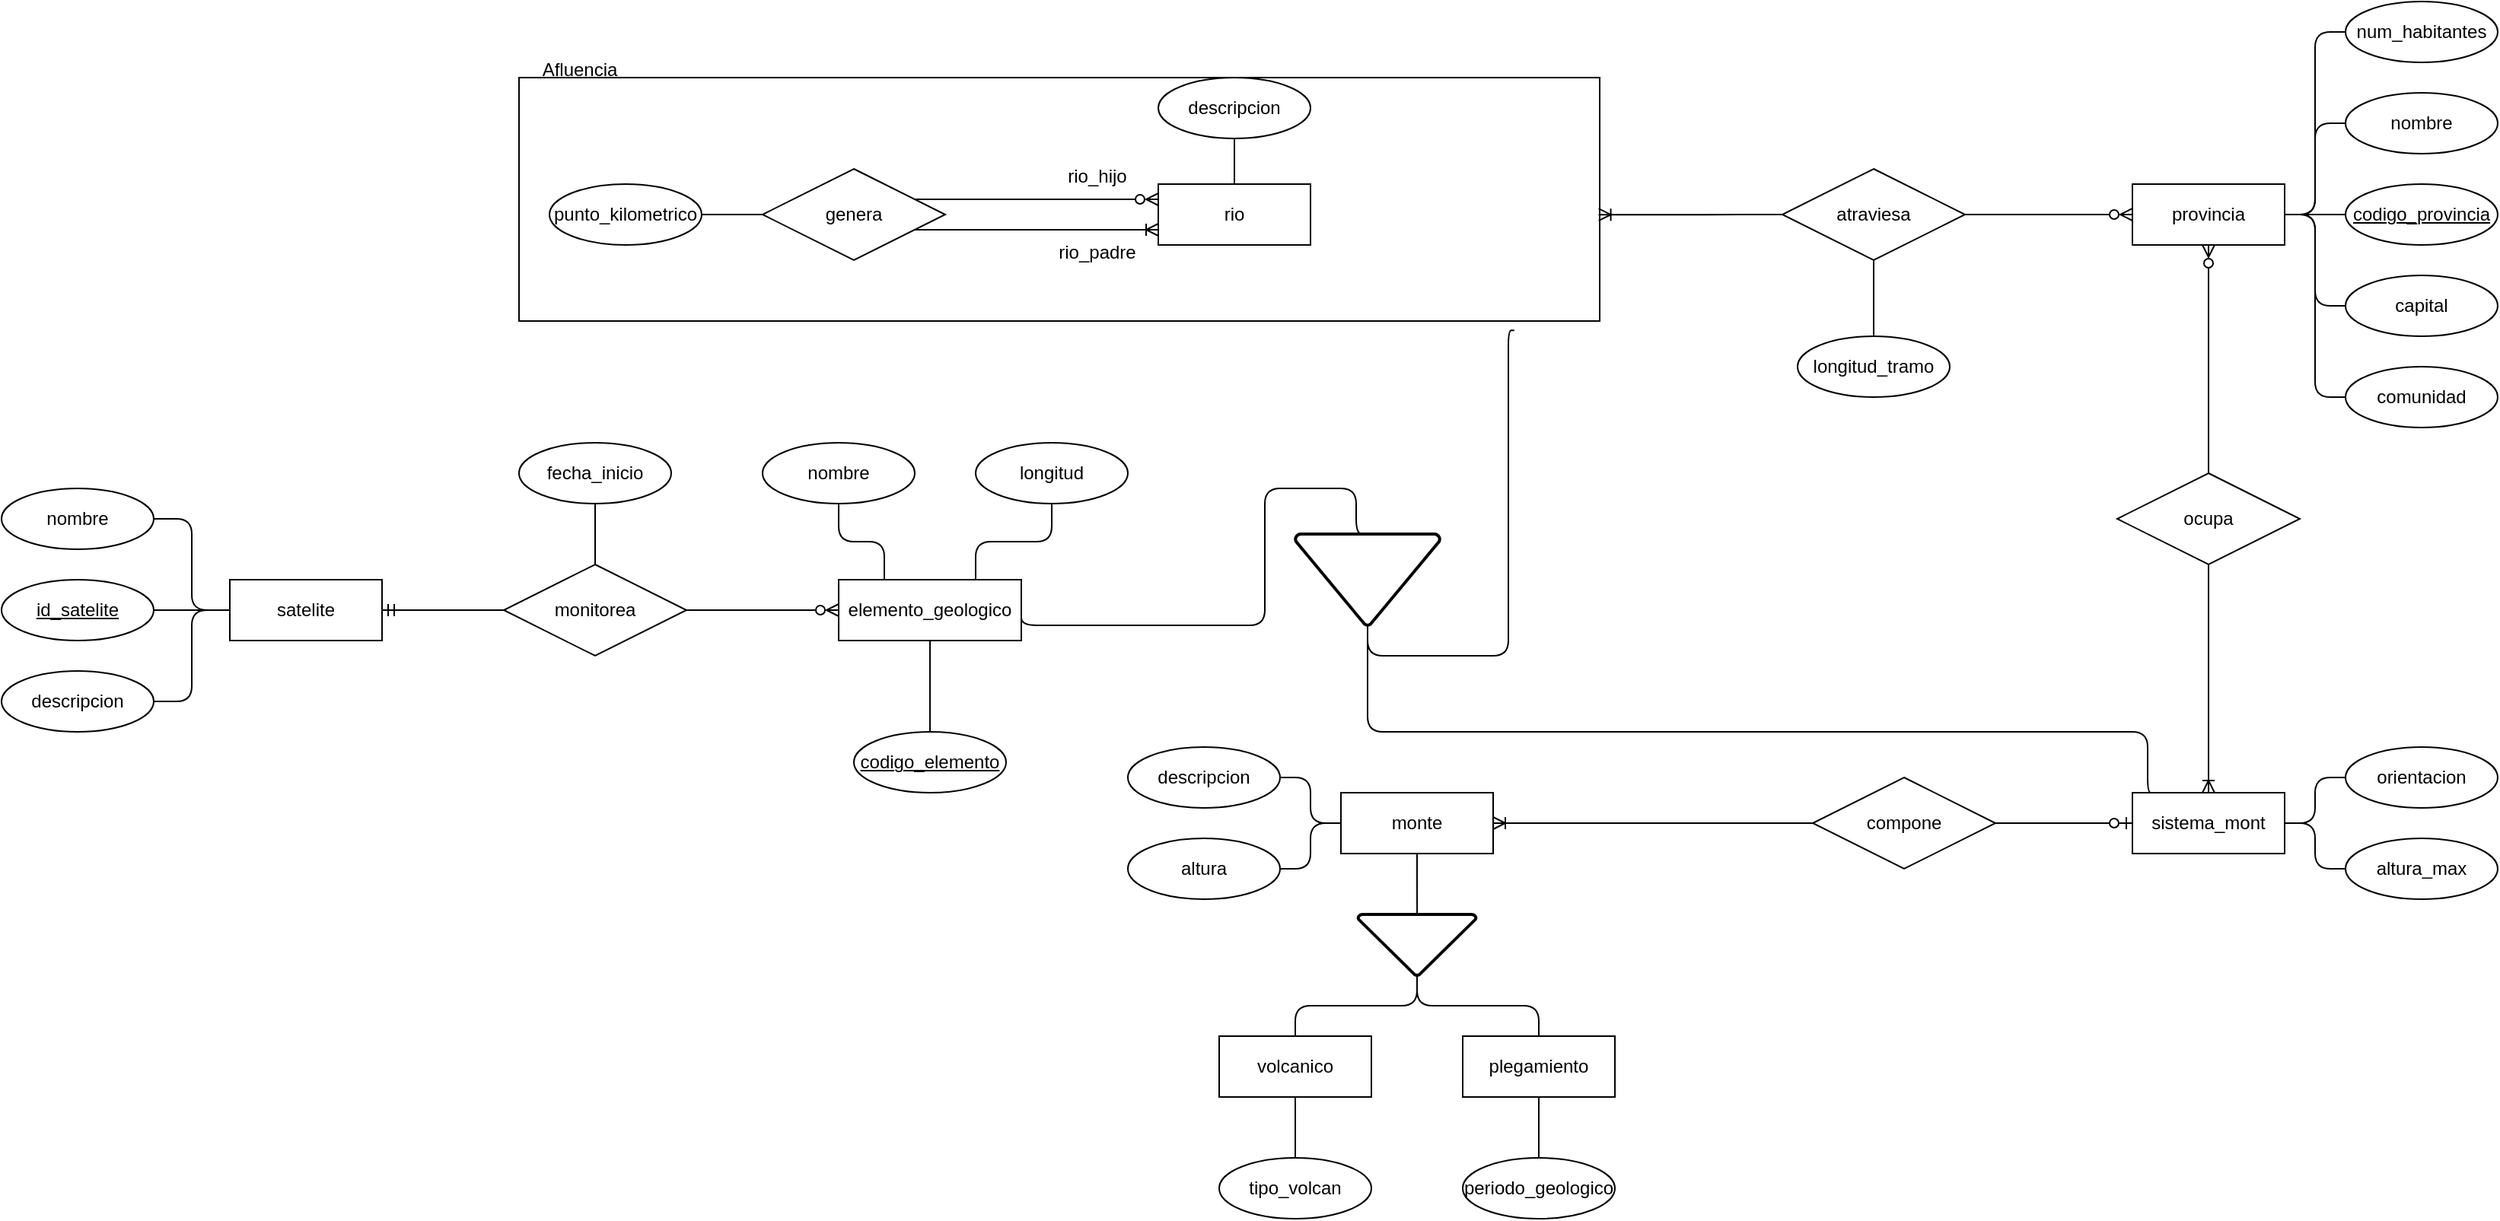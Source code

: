 <mxfile version="24.6.3" type="github">
  <diagram name="Page-1" id="XbU9uv-gT49JRMq13AD1">
    <mxGraphModel dx="2284" dy="789" grid="1" gridSize="10" guides="1" tooltips="1" connect="1" arrows="1" fold="1" page="1" pageScale="1" pageWidth="850" pageHeight="1100" math="0" shadow="0">
      <root>
        <mxCell id="0" />
        <mxCell id="1" parent="0" />
        <mxCell id="QcqR4PCK8s3Ke5xRTZmC-44" style="edgeStyle=orthogonalEdgeStyle;rounded=1;orthogonalLoop=1;jettySize=auto;html=1;exitX=1;exitY=0.5;exitDx=0;exitDy=0;entryX=0;entryY=0.5;entryDx=0;entryDy=0;curved=0;endArrow=none;endFill=0;" parent="1" source="QcqR4PCK8s3Ke5xRTZmC-2" target="QcqR4PCK8s3Ke5xRTZmC-37" edge="1">
          <mxGeometry relative="1" as="geometry" />
        </mxCell>
        <mxCell id="QcqR4PCK8s3Ke5xRTZmC-45" style="edgeStyle=orthogonalEdgeStyle;rounded=1;orthogonalLoop=1;jettySize=auto;html=1;exitX=1;exitY=0.5;exitDx=0;exitDy=0;entryX=0;entryY=0.5;entryDx=0;entryDy=0;curved=0;endArrow=none;endFill=0;" parent="1" source="QcqR4PCK8s3Ke5xRTZmC-2" target="QcqR4PCK8s3Ke5xRTZmC-39" edge="1">
          <mxGeometry relative="1" as="geometry" />
        </mxCell>
        <mxCell id="QcqR4PCK8s3Ke5xRTZmC-2" value="sistema_mont" style="whiteSpace=wrap;html=1;align=center;" parent="1" vertex="1">
          <mxGeometry x="860" y="560" width="100" height="40" as="geometry" />
        </mxCell>
        <mxCell id="QcqR4PCK8s3Ke5xRTZmC-34" style="edgeStyle=orthogonalEdgeStyle;rounded=1;orthogonalLoop=1;jettySize=auto;html=1;exitX=1;exitY=0.5;exitDx=0;exitDy=0;entryX=0;entryY=0.5;entryDx=0;entryDy=0;curved=0;endArrow=none;endFill=0;startArrow=ERoneToMany;startFill=0;" parent="1" source="QcqR4PCK8s3Ke5xRTZmC-3" target="QcqR4PCK8s3Ke5xRTZmC-33" edge="1">
          <mxGeometry relative="1" as="geometry" />
        </mxCell>
        <mxCell id="QcqR4PCK8s3Ke5xRTZmC-54" style="edgeStyle=orthogonalEdgeStyle;rounded=1;orthogonalLoop=1;jettySize=auto;html=1;exitX=0.5;exitY=1;exitDx=0;exitDy=0;curved=0;endArrow=none;endFill=0;" parent="1" source="QcqR4PCK8s3Ke5xRTZmC-3" target="QcqR4PCK8s3Ke5xRTZmC-51" edge="1">
          <mxGeometry relative="1" as="geometry" />
        </mxCell>
        <mxCell id="QcqR4PCK8s3Ke5xRTZmC-3" value="monte" style="whiteSpace=wrap;html=1;align=center;" parent="1" vertex="1">
          <mxGeometry x="340" y="560" width="100" height="40" as="geometry" />
        </mxCell>
        <mxCell id="QcqR4PCK8s3Ke5xRTZmC-22" style="edgeStyle=orthogonalEdgeStyle;rounded=1;orthogonalLoop=1;jettySize=auto;html=1;exitX=1;exitY=0.5;exitDx=0;exitDy=0;entryX=0;entryY=0.5;entryDx=0;entryDy=0;curved=0;endArrow=none;endFill=0;" parent="1" source="QcqR4PCK8s3Ke5xRTZmC-4" target="QcqR4PCK8s3Ke5xRTZmC-19" edge="1">
          <mxGeometry relative="1" as="geometry" />
        </mxCell>
        <mxCell id="QcqR4PCK8s3Ke5xRTZmC-27" style="edgeStyle=orthogonalEdgeStyle;rounded=1;orthogonalLoop=1;jettySize=auto;html=1;exitX=1;exitY=0.5;exitDx=0;exitDy=0;entryX=0;entryY=0.5;entryDx=0;entryDy=0;curved=0;endArrow=none;endFill=0;" parent="1" source="QcqR4PCK8s3Ke5xRTZmC-4" target="QcqR4PCK8s3Ke5xRTZmC-25" edge="1">
          <mxGeometry relative="1" as="geometry" />
        </mxCell>
        <mxCell id="QcqR4PCK8s3Ke5xRTZmC-29" style="edgeStyle=orthogonalEdgeStyle;rounded=1;orthogonalLoop=1;jettySize=auto;html=1;exitX=1;exitY=0.5;exitDx=0;exitDy=0;entryX=0;entryY=0.5;entryDx=0;entryDy=0;curved=0;endArrow=none;endFill=0;" parent="1" source="QcqR4PCK8s3Ke5xRTZmC-4" target="QcqR4PCK8s3Ke5xRTZmC-23" edge="1">
          <mxGeometry relative="1" as="geometry" />
        </mxCell>
        <mxCell id="QcqR4PCK8s3Ke5xRTZmC-30" style="edgeStyle=orthogonalEdgeStyle;rounded=1;orthogonalLoop=1;jettySize=auto;html=1;exitX=1;exitY=0.5;exitDx=0;exitDy=0;entryX=0;entryY=0.5;entryDx=0;entryDy=0;curved=0;endArrow=none;endFill=0;" parent="1" source="QcqR4PCK8s3Ke5xRTZmC-4" target="QcqR4PCK8s3Ke5xRTZmC-26" edge="1">
          <mxGeometry relative="1" as="geometry" />
        </mxCell>
        <mxCell id="QcqR4PCK8s3Ke5xRTZmC-32" style="edgeStyle=orthogonalEdgeStyle;rounded=1;orthogonalLoop=1;jettySize=auto;html=1;exitX=1;exitY=0.5;exitDx=0;exitDy=0;entryX=0;entryY=0.5;entryDx=0;entryDy=0;curved=0;endArrow=none;endFill=0;" parent="1" source="QcqR4PCK8s3Ke5xRTZmC-4" target="QcqR4PCK8s3Ke5xRTZmC-24" edge="1">
          <mxGeometry relative="1" as="geometry" />
        </mxCell>
        <mxCell id="QcqR4PCK8s3Ke5xRTZmC-4" value="provincia" style="whiteSpace=wrap;html=1;align=center;" parent="1" vertex="1">
          <mxGeometry x="860" y="160" width="100" height="40" as="geometry" />
        </mxCell>
        <mxCell id="QcqR4PCK8s3Ke5xRTZmC-14" style="edgeStyle=orthogonalEdgeStyle;rounded=1;orthogonalLoop=1;jettySize=auto;html=1;exitX=0.5;exitY=0;exitDx=0;exitDy=0;entryX=0.5;entryY=1;entryDx=0;entryDy=0;curved=0;endArrow=none;endFill=0;" parent="1" source="QcqR4PCK8s3Ke5xRTZmC-5" target="QcqR4PCK8s3Ke5xRTZmC-10" edge="1">
          <mxGeometry relative="1" as="geometry" />
        </mxCell>
        <mxCell id="QcqR4PCK8s3Ke5xRTZmC-17" style="edgeStyle=orthogonalEdgeStyle;rounded=1;orthogonalLoop=1;jettySize=auto;html=1;exitX=0.999;exitY=0.563;exitDx=0;exitDy=0;entryX=0;entryY=0.5;entryDx=0;entryDy=0;curved=0;endArrow=none;endFill=0;startArrow=ERoneToMany;startFill=0;exitPerimeter=0;" parent="1" source="QcqR4PCK8s3Ke5xRTZmC-92" target="QcqR4PCK8s3Ke5xRTZmC-16" edge="1">
          <mxGeometry relative="1" as="geometry" />
        </mxCell>
        <mxCell id="QcqR4PCK8s3Ke5xRTZmC-5" value="rio" style="whiteSpace=wrap;html=1;align=center;" parent="1" vertex="1">
          <mxGeometry x="220" y="160" width="100" height="40" as="geometry" />
        </mxCell>
        <mxCell id="QcqR4PCK8s3Ke5xRTZmC-9" value="nombre" style="ellipse;whiteSpace=wrap;html=1;align=center;" parent="1" vertex="1">
          <mxGeometry x="-40" y="330" width="100" height="40" as="geometry" />
        </mxCell>
        <mxCell id="QcqR4PCK8s3Ke5xRTZmC-10" value="descripcion" style="ellipse;whiteSpace=wrap;html=1;align=center;" parent="1" vertex="1">
          <mxGeometry x="220" y="90" width="100" height="40" as="geometry" />
        </mxCell>
        <mxCell id="QcqR4PCK8s3Ke5xRTZmC-11" value="longitud" style="ellipse;whiteSpace=wrap;html=1;align=center;" parent="1" vertex="1">
          <mxGeometry x="100" y="330" width="100" height="40" as="geometry" />
        </mxCell>
        <mxCell id="QcqR4PCK8s3Ke5xRTZmC-18" style="edgeStyle=orthogonalEdgeStyle;rounded=1;orthogonalLoop=1;jettySize=auto;html=1;exitX=1;exitY=0.5;exitDx=0;exitDy=0;entryX=0;entryY=0.5;entryDx=0;entryDy=0;curved=0;endArrow=ERzeroToMany;endFill=0;" parent="1" source="QcqR4PCK8s3Ke5xRTZmC-16" target="QcqR4PCK8s3Ke5xRTZmC-4" edge="1">
          <mxGeometry relative="1" as="geometry">
            <Array as="points">
              <mxPoint x="760" y="180" />
              <mxPoint x="760" y="180" />
            </Array>
          </mxGeometry>
        </mxCell>
        <mxCell id="QcqR4PCK8s3Ke5xRTZmC-21" style="edgeStyle=orthogonalEdgeStyle;rounded=1;orthogonalLoop=1;jettySize=auto;html=1;exitX=0.5;exitY=1;exitDx=0;exitDy=0;entryX=0.5;entryY=0;entryDx=0;entryDy=0;curved=0;endArrow=none;endFill=0;" parent="1" source="QcqR4PCK8s3Ke5xRTZmC-16" target="QcqR4PCK8s3Ke5xRTZmC-20" edge="1">
          <mxGeometry relative="1" as="geometry" />
        </mxCell>
        <mxCell id="QcqR4PCK8s3Ke5xRTZmC-16" value="atraviesa" style="shape=rhombus;perimeter=rhombusPerimeter;whiteSpace=wrap;html=1;align=center;" parent="1" vertex="1">
          <mxGeometry x="630" y="150" width="120" height="60" as="geometry" />
        </mxCell>
        <mxCell id="QcqR4PCK8s3Ke5xRTZmC-19" value="codigo_provincia" style="ellipse;whiteSpace=wrap;html=1;align=center;fontStyle=4;" parent="1" vertex="1">
          <mxGeometry x="1000" y="160" width="100" height="40" as="geometry" />
        </mxCell>
        <mxCell id="QcqR4PCK8s3Ke5xRTZmC-20" value="longitud_tramo" style="ellipse;whiteSpace=wrap;html=1;align=center;" parent="1" vertex="1">
          <mxGeometry x="640" y="260" width="100" height="40" as="geometry" />
        </mxCell>
        <mxCell id="QcqR4PCK8s3Ke5xRTZmC-23" value="num_habitantes" style="ellipse;whiteSpace=wrap;html=1;align=center;" parent="1" vertex="1">
          <mxGeometry x="1000" y="40" width="100" height="40" as="geometry" />
        </mxCell>
        <mxCell id="QcqR4PCK8s3Ke5xRTZmC-24" value="comunidad" style="ellipse;whiteSpace=wrap;html=1;align=center;" parent="1" vertex="1">
          <mxGeometry x="1000" y="280" width="100" height="40" as="geometry" />
        </mxCell>
        <mxCell id="QcqR4PCK8s3Ke5xRTZmC-25" value="nombre" style="ellipse;whiteSpace=wrap;html=1;align=center;" parent="1" vertex="1">
          <mxGeometry x="1000" y="100" width="100" height="40" as="geometry" />
        </mxCell>
        <mxCell id="QcqR4PCK8s3Ke5xRTZmC-26" value="capital" style="ellipse;whiteSpace=wrap;html=1;align=center;" parent="1" vertex="1">
          <mxGeometry x="1000" y="220" width="100" height="40" as="geometry" />
        </mxCell>
        <mxCell id="QcqR4PCK8s3Ke5xRTZmC-35" style="edgeStyle=orthogonalEdgeStyle;rounded=1;orthogonalLoop=1;jettySize=auto;html=1;exitX=1;exitY=0.5;exitDx=0;exitDy=0;entryX=0;entryY=0.5;entryDx=0;entryDy=0;curved=0;endArrow=ERzeroToOne;endFill=0;" parent="1" source="QcqR4PCK8s3Ke5xRTZmC-33" target="QcqR4PCK8s3Ke5xRTZmC-2" edge="1">
          <mxGeometry relative="1" as="geometry" />
        </mxCell>
        <mxCell id="QcqR4PCK8s3Ke5xRTZmC-33" value="compone" style="shape=rhombus;perimeter=rhombusPerimeter;whiteSpace=wrap;html=1;align=center;" parent="1" vertex="1">
          <mxGeometry x="650" y="550" width="120" height="60" as="geometry" />
        </mxCell>
        <mxCell id="QcqR4PCK8s3Ke5xRTZmC-37" value="orientacion" style="ellipse;whiteSpace=wrap;html=1;align=center;" parent="1" vertex="1">
          <mxGeometry x="1000" y="530" width="100" height="40" as="geometry" />
        </mxCell>
        <mxCell id="QcqR4PCK8s3Ke5xRTZmC-39" value="altura_max" style="ellipse;whiteSpace=wrap;html=1;align=center;" parent="1" vertex="1">
          <mxGeometry x="1000" y="590" width="100" height="40" as="geometry" />
        </mxCell>
        <mxCell id="QcqR4PCK8s3Ke5xRTZmC-48" style="edgeStyle=orthogonalEdgeStyle;rounded=1;orthogonalLoop=1;jettySize=auto;html=1;exitX=1;exitY=0.5;exitDx=0;exitDy=0;entryX=0;entryY=0.5;entryDx=0;entryDy=0;curved=0;endArrow=none;endFill=0;startArrow=ERmandOne;startFill=0;" parent="1" source="QcqR4PCK8s3Ke5xRTZmC-46" target="QcqR4PCK8s3Ke5xRTZmC-47" edge="1">
          <mxGeometry relative="1" as="geometry" />
        </mxCell>
        <mxCell id="QcqR4PCK8s3Ke5xRTZmC-46" value="satelite" style="whiteSpace=wrap;html=1;align=center;" parent="1" vertex="1">
          <mxGeometry x="-390" y="420" width="100" height="40" as="geometry" />
        </mxCell>
        <mxCell id="Z4iRlWHj9iyx15JNKOcE-2" style="edgeStyle=orthogonalEdgeStyle;rounded=0;orthogonalLoop=1;jettySize=auto;html=1;exitX=1;exitY=0.5;exitDx=0;exitDy=0;entryX=0;entryY=0.5;entryDx=0;entryDy=0;endArrow=ERzeroToMany;endFill=0;" edge="1" parent="1" source="QcqR4PCK8s3Ke5xRTZmC-47" target="Z4iRlWHj9iyx15JNKOcE-1">
          <mxGeometry relative="1" as="geometry" />
        </mxCell>
        <mxCell id="QcqR4PCK8s3Ke5xRTZmC-47" value="monitorea" style="shape=rhombus;perimeter=rhombusPerimeter;whiteSpace=wrap;html=1;align=center;" parent="1" vertex="1">
          <mxGeometry x="-210" y="410" width="120" height="60" as="geometry" />
        </mxCell>
        <mxCell id="QcqR4PCK8s3Ke5xRTZmC-55" style="edgeStyle=orthogonalEdgeStyle;rounded=1;orthogonalLoop=1;jettySize=auto;html=1;exitX=0.5;exitY=1;exitDx=0;exitDy=0;exitPerimeter=0;entryX=0.5;entryY=0;entryDx=0;entryDy=0;endArrow=none;endFill=0;curved=0;" parent="1" source="QcqR4PCK8s3Ke5xRTZmC-51" target="QcqR4PCK8s3Ke5xRTZmC-53" edge="1">
          <mxGeometry relative="1" as="geometry" />
        </mxCell>
        <mxCell id="QcqR4PCK8s3Ke5xRTZmC-56" style="edgeStyle=orthogonalEdgeStyle;rounded=1;orthogonalLoop=1;jettySize=auto;html=1;exitX=0.5;exitY=1;exitDx=0;exitDy=0;exitPerimeter=0;entryX=0.5;entryY=0;entryDx=0;entryDy=0;curved=0;endArrow=none;endFill=0;" parent="1" source="QcqR4PCK8s3Ke5xRTZmC-51" target="QcqR4PCK8s3Ke5xRTZmC-52" edge="1">
          <mxGeometry relative="1" as="geometry" />
        </mxCell>
        <mxCell id="QcqR4PCK8s3Ke5xRTZmC-51" value="" style="strokeWidth=2;html=1;shape=mxgraph.flowchart.merge_or_storage;whiteSpace=wrap;" parent="1" vertex="1">
          <mxGeometry x="351.25" y="640" width="77.5" height="40" as="geometry" />
        </mxCell>
        <mxCell id="QcqR4PCK8s3Ke5xRTZmC-52" value="plegamiento" style="whiteSpace=wrap;html=1;align=center;" parent="1" vertex="1">
          <mxGeometry x="420" y="720" width="100" height="40" as="geometry" />
        </mxCell>
        <mxCell id="QcqR4PCK8s3Ke5xRTZmC-53" value="volcanico" style="whiteSpace=wrap;html=1;align=center;" parent="1" vertex="1">
          <mxGeometry x="260" y="720" width="100" height="40" as="geometry" />
        </mxCell>
        <mxCell id="QcqR4PCK8s3Ke5xRTZmC-58" style="edgeStyle=orthogonalEdgeStyle;rounded=0;orthogonalLoop=1;jettySize=auto;html=1;exitX=0.5;exitY=0;exitDx=0;exitDy=0;entryX=0.5;entryY=1;entryDx=0;entryDy=0;endArrow=ERzeroToMany;endFill=0;" parent="1" source="QcqR4PCK8s3Ke5xRTZmC-57" target="QcqR4PCK8s3Ke5xRTZmC-4" edge="1">
          <mxGeometry relative="1" as="geometry" />
        </mxCell>
        <mxCell id="QcqR4PCK8s3Ke5xRTZmC-59" style="edgeStyle=orthogonalEdgeStyle;rounded=0;orthogonalLoop=1;jettySize=auto;html=1;exitX=0.5;exitY=1;exitDx=0;exitDy=0;entryX=0.5;entryY=0;entryDx=0;entryDy=0;endArrow=ERoneToMany;endFill=0;" parent="1" source="QcqR4PCK8s3Ke5xRTZmC-57" target="QcqR4PCK8s3Ke5xRTZmC-2" edge="1">
          <mxGeometry relative="1" as="geometry" />
        </mxCell>
        <mxCell id="QcqR4PCK8s3Ke5xRTZmC-57" value="ocupa" style="shape=rhombus;perimeter=rhombusPerimeter;whiteSpace=wrap;html=1;align=center;" parent="1" vertex="1">
          <mxGeometry x="850" y="350" width="120" height="60" as="geometry" />
        </mxCell>
        <mxCell id="QcqR4PCK8s3Ke5xRTZmC-68" style="edgeStyle=orthogonalEdgeStyle;rounded=1;orthogonalLoop=1;jettySize=auto;html=1;exitX=1;exitY=0.5;exitDx=0;exitDy=0;entryX=0;entryY=0.5;entryDx=0;entryDy=0;curved=0;endArrow=none;endFill=0;" parent="1" source="QcqR4PCK8s3Ke5xRTZmC-63" target="QcqR4PCK8s3Ke5xRTZmC-3" edge="1">
          <mxGeometry relative="1" as="geometry" />
        </mxCell>
        <mxCell id="QcqR4PCK8s3Ke5xRTZmC-63" value="descripcion" style="ellipse;whiteSpace=wrap;html=1;align=center;" parent="1" vertex="1">
          <mxGeometry x="200" y="530" width="100" height="40" as="geometry" />
        </mxCell>
        <mxCell id="QcqR4PCK8s3Ke5xRTZmC-71" style="edgeStyle=orthogonalEdgeStyle;rounded=1;orthogonalLoop=1;jettySize=auto;html=1;exitX=1;exitY=0.5;exitDx=0;exitDy=0;entryX=0;entryY=0.5;entryDx=0;entryDy=0;curved=0;endArrow=none;endFill=0;" parent="1" source="QcqR4PCK8s3Ke5xRTZmC-65" target="QcqR4PCK8s3Ke5xRTZmC-3" edge="1">
          <mxGeometry relative="1" as="geometry" />
        </mxCell>
        <mxCell id="QcqR4PCK8s3Ke5xRTZmC-65" value="altura" style="ellipse;whiteSpace=wrap;html=1;align=center;" parent="1" vertex="1">
          <mxGeometry x="200" y="590" width="100" height="40" as="geometry" />
        </mxCell>
        <mxCell id="QcqR4PCK8s3Ke5xRTZmC-73" style="edgeStyle=orthogonalEdgeStyle;rounded=1;orthogonalLoop=1;jettySize=auto;html=1;exitX=0.5;exitY=0;exitDx=0;exitDy=0;entryX=0.5;entryY=1;entryDx=0;entryDy=0;curved=0;endArrow=none;endFill=0;" parent="1" source="QcqR4PCK8s3Ke5xRTZmC-66" target="QcqR4PCK8s3Ke5xRTZmC-52" edge="1">
          <mxGeometry relative="1" as="geometry" />
        </mxCell>
        <mxCell id="QcqR4PCK8s3Ke5xRTZmC-66" value="periodo_geologico" style="ellipse;whiteSpace=wrap;html=1;align=center;" parent="1" vertex="1">
          <mxGeometry x="420" y="800" width="100" height="40" as="geometry" />
        </mxCell>
        <mxCell id="QcqR4PCK8s3Ke5xRTZmC-72" style="edgeStyle=orthogonalEdgeStyle;rounded=1;orthogonalLoop=1;jettySize=auto;html=1;exitX=0.5;exitY=0;exitDx=0;exitDy=0;entryX=0.5;entryY=1;entryDx=0;entryDy=0;curved=0;endArrow=none;endFill=0;" parent="1" source="QcqR4PCK8s3Ke5xRTZmC-67" target="QcqR4PCK8s3Ke5xRTZmC-53" edge="1">
          <mxGeometry relative="1" as="geometry" />
        </mxCell>
        <mxCell id="QcqR4PCK8s3Ke5xRTZmC-67" value="tipo_volcan" style="ellipse;whiteSpace=wrap;html=1;align=center;" parent="1" vertex="1">
          <mxGeometry x="260" y="800" width="100" height="40" as="geometry" />
        </mxCell>
        <mxCell id="QcqR4PCK8s3Ke5xRTZmC-78" style="edgeStyle=orthogonalEdgeStyle;rounded=1;orthogonalLoop=1;jettySize=auto;html=1;exitX=1;exitY=0.5;exitDx=0;exitDy=0;entryX=0;entryY=0.5;entryDx=0;entryDy=0;curved=0;endArrow=none;endFill=0;" parent="1" source="QcqR4PCK8s3Ke5xRTZmC-74" target="QcqR4PCK8s3Ke5xRTZmC-46" edge="1">
          <mxGeometry relative="1" as="geometry" />
        </mxCell>
        <mxCell id="QcqR4PCK8s3Ke5xRTZmC-74" value="id_satelite" style="ellipse;whiteSpace=wrap;html=1;align=center;fontStyle=4;" parent="1" vertex="1">
          <mxGeometry x="-540" y="420" width="100" height="40" as="geometry" />
        </mxCell>
        <mxCell id="QcqR4PCK8s3Ke5xRTZmC-77" style="edgeStyle=orthogonalEdgeStyle;rounded=1;orthogonalLoop=1;jettySize=auto;html=1;exitX=1;exitY=0.5;exitDx=0;exitDy=0;entryX=0;entryY=0.5;entryDx=0;entryDy=0;curved=0;endArrow=none;endFill=0;" parent="1" source="QcqR4PCK8s3Ke5xRTZmC-75" target="QcqR4PCK8s3Ke5xRTZmC-46" edge="1">
          <mxGeometry relative="1" as="geometry" />
        </mxCell>
        <mxCell id="QcqR4PCK8s3Ke5xRTZmC-75" value="nombre" style="ellipse;whiteSpace=wrap;html=1;align=center;" parent="1" vertex="1">
          <mxGeometry x="-540" y="360" width="100" height="40" as="geometry" />
        </mxCell>
        <mxCell id="QcqR4PCK8s3Ke5xRTZmC-79" style="edgeStyle=orthogonalEdgeStyle;rounded=1;orthogonalLoop=1;jettySize=auto;html=1;exitX=1;exitY=0.5;exitDx=0;exitDy=0;entryX=0;entryY=0.5;entryDx=0;entryDy=0;curved=0;endArrow=none;endFill=0;" parent="1" source="QcqR4PCK8s3Ke5xRTZmC-76" target="QcqR4PCK8s3Ke5xRTZmC-46" edge="1">
          <mxGeometry relative="1" as="geometry" />
        </mxCell>
        <mxCell id="QcqR4PCK8s3Ke5xRTZmC-76" value="descripcion" style="ellipse;whiteSpace=wrap;html=1;align=center;" parent="1" vertex="1">
          <mxGeometry x="-540" y="480" width="100" height="40" as="geometry" />
        </mxCell>
        <mxCell id="QcqR4PCK8s3Ke5xRTZmC-85" style="edgeStyle=orthogonalEdgeStyle;rounded=1;orthogonalLoop=1;jettySize=auto;html=1;exitX=1;exitY=1;exitDx=0;exitDy=0;entryX=0;entryY=0.75;entryDx=0;entryDy=0;curved=0;endArrow=ERoneToMany;endFill=0;startArrow=none;startFill=0;" parent="1" source="QcqR4PCK8s3Ke5xRTZmC-82" target="QcqR4PCK8s3Ke5xRTZmC-5" edge="1">
          <mxGeometry relative="1" as="geometry">
            <Array as="points">
              <mxPoint x="50" y="190" />
            </Array>
          </mxGeometry>
        </mxCell>
        <mxCell id="QcqR4PCK8s3Ke5xRTZmC-86" style="edgeStyle=orthogonalEdgeStyle;rounded=1;orthogonalLoop=1;jettySize=auto;html=1;exitX=1;exitY=0;exitDx=0;exitDy=0;entryX=0;entryY=0.25;entryDx=0;entryDy=0;curved=0;endArrow=ERzeroToMany;endFill=0;" parent="1" source="QcqR4PCK8s3Ke5xRTZmC-82" target="QcqR4PCK8s3Ke5xRTZmC-5" edge="1">
          <mxGeometry relative="1" as="geometry">
            <Array as="points">
              <mxPoint x="50" y="170" />
            </Array>
          </mxGeometry>
        </mxCell>
        <mxCell id="QcqR4PCK8s3Ke5xRTZmC-82" value="genera" style="shape=rhombus;perimeter=rhombusPerimeter;whiteSpace=wrap;html=1;align=center;" parent="1" vertex="1">
          <mxGeometry x="-40" y="150" width="120" height="60" as="geometry" />
        </mxCell>
        <mxCell id="QcqR4PCK8s3Ke5xRTZmC-87" value="rio_padre" style="text;html=1;align=center;verticalAlign=middle;whiteSpace=wrap;rounded=0;" parent="1" vertex="1">
          <mxGeometry x="150" y="190" width="60" height="30" as="geometry" />
        </mxCell>
        <mxCell id="QcqR4PCK8s3Ke5xRTZmC-88" value="rio_hijo" style="text;html=1;align=center;verticalAlign=middle;whiteSpace=wrap;rounded=0;" parent="1" vertex="1">
          <mxGeometry x="150" y="140" width="60" height="30" as="geometry" />
        </mxCell>
        <mxCell id="QcqR4PCK8s3Ke5xRTZmC-91" style="edgeStyle=orthogonalEdgeStyle;rounded=1;orthogonalLoop=1;jettySize=auto;html=1;exitX=1;exitY=0.5;exitDx=0;exitDy=0;entryX=0;entryY=0.5;entryDx=0;entryDy=0;curved=0;endArrow=none;endFill=0;" parent="1" source="QcqR4PCK8s3Ke5xRTZmC-90" target="QcqR4PCK8s3Ke5xRTZmC-82" edge="1">
          <mxGeometry relative="1" as="geometry" />
        </mxCell>
        <mxCell id="QcqR4PCK8s3Ke5xRTZmC-90" value="punto_kilometrico" style="ellipse;whiteSpace=wrap;html=1;align=center;" parent="1" vertex="1">
          <mxGeometry x="-180" y="160" width="100" height="40" as="geometry" />
        </mxCell>
        <mxCell id="QcqR4PCK8s3Ke5xRTZmC-93" value="Afluencia" style="text;html=1;align=center;verticalAlign=middle;whiteSpace=wrap;rounded=0;" parent="1" vertex="1">
          <mxGeometry x="-190" y="70" width="60" height="30" as="geometry" />
        </mxCell>
        <mxCell id="Z4iRlWHj9iyx15JNKOcE-8" style="edgeStyle=orthogonalEdgeStyle;rounded=1;orthogonalLoop=1;jettySize=auto;html=1;exitX=0.5;exitY=0;exitDx=0;exitDy=0;entryX=0.5;entryY=1;entryDx=0;entryDy=0;curved=0;endArrow=none;endFill=0;" edge="1" parent="1" source="QcqR4PCK8s3Ke5xRTZmC-47" target="Z4iRlWHj9iyx15JNKOcE-7">
          <mxGeometry relative="1" as="geometry" />
        </mxCell>
        <mxCell id="Z4iRlWHj9iyx15JNKOcE-12" style="edgeStyle=orthogonalEdgeStyle;rounded=1;orthogonalLoop=1;jettySize=auto;html=1;exitX=0.25;exitY=0;exitDx=0;exitDy=0;entryX=0.5;entryY=1;entryDx=0;entryDy=0;curved=0;endArrow=none;endFill=0;" edge="1" parent="1" source="Z4iRlWHj9iyx15JNKOcE-1" target="QcqR4PCK8s3Ke5xRTZmC-9">
          <mxGeometry relative="1" as="geometry" />
        </mxCell>
        <mxCell id="Z4iRlWHj9iyx15JNKOcE-13" style="edgeStyle=orthogonalEdgeStyle;rounded=1;orthogonalLoop=1;jettySize=auto;html=1;exitX=0.75;exitY=0;exitDx=0;exitDy=0;entryX=0.5;entryY=1;entryDx=0;entryDy=0;endArrow=none;endFill=0;curved=0;" edge="1" parent="1" source="Z4iRlWHj9iyx15JNKOcE-1" target="QcqR4PCK8s3Ke5xRTZmC-11">
          <mxGeometry relative="1" as="geometry" />
        </mxCell>
        <mxCell id="Z4iRlWHj9iyx15JNKOcE-1" value="elemento_geologico" style="whiteSpace=wrap;html=1;align=center;" vertex="1" parent="1">
          <mxGeometry x="10" y="420" width="120" height="40" as="geometry" />
        </mxCell>
        <mxCell id="Z4iRlWHj9iyx15JNKOcE-6" style="edgeStyle=orthogonalEdgeStyle;rounded=1;orthogonalLoop=1;jettySize=auto;html=1;entryX=1;entryY=0.5;entryDx=0;entryDy=0;curved=0;endArrow=none;endFill=0;exitX=0.5;exitY=0;exitDx=0;exitDy=0;exitPerimeter=0;" edge="1" parent="1" source="Z4iRlWHj9iyx15JNKOcE-3" target="Z4iRlWHj9iyx15JNKOcE-1">
          <mxGeometry relative="1" as="geometry">
            <Array as="points">
              <mxPoint x="350" y="390" />
              <mxPoint x="350" y="360" />
              <mxPoint x="290" y="360" />
              <mxPoint x="290" y="450" />
              <mxPoint x="130" y="450" />
            </Array>
          </mxGeometry>
        </mxCell>
        <mxCell id="Z4iRlWHj9iyx15JNKOcE-3" value="" style="strokeWidth=2;html=1;shape=mxgraph.flowchart.merge_or_storage;whiteSpace=wrap;" vertex="1" parent="1">
          <mxGeometry x="310" y="390" width="95" height="60" as="geometry" />
        </mxCell>
        <mxCell id="Z4iRlWHj9iyx15JNKOcE-4" style="edgeStyle=orthogonalEdgeStyle;rounded=1;orthogonalLoop=1;jettySize=auto;html=1;exitX=0.921;exitY=1.038;exitDx=0;exitDy=0;curved=0;endArrow=none;endFill=0;entryX=0.5;entryY=1;entryDx=0;entryDy=0;entryPerimeter=0;exitPerimeter=0;" edge="1" parent="1" source="QcqR4PCK8s3Ke5xRTZmC-92" target="Z4iRlWHj9iyx15JNKOcE-3">
          <mxGeometry relative="1" as="geometry">
            <mxPoint x="470" y="320" as="targetPoint" />
            <Array as="points">
              <mxPoint x="450" y="256" />
              <mxPoint x="450" y="470" />
              <mxPoint x="358" y="470" />
            </Array>
          </mxGeometry>
        </mxCell>
        <mxCell id="Z4iRlWHj9iyx15JNKOcE-5" style="edgeStyle=orthogonalEdgeStyle;rounded=1;orthogonalLoop=1;jettySize=auto;html=1;exitX=0.14;exitY=0;exitDx=0;exitDy=0;curved=0;endArrow=none;endFill=0;exitPerimeter=0;entryX=0.5;entryY=1;entryDx=0;entryDy=0;entryPerimeter=0;" edge="1" parent="1" source="QcqR4PCK8s3Ke5xRTZmC-2" target="Z4iRlWHj9iyx15JNKOcE-3">
          <mxGeometry relative="1" as="geometry">
            <mxPoint x="550" y="340" as="targetPoint" />
            <Array as="points">
              <mxPoint x="870" y="560" />
              <mxPoint x="870" y="520" />
              <mxPoint x="358" y="520" />
            </Array>
          </mxGeometry>
        </mxCell>
        <mxCell id="Z4iRlWHj9iyx15JNKOcE-7" value="fecha_inicio" style="ellipse;whiteSpace=wrap;html=1;align=center;" vertex="1" parent="1">
          <mxGeometry x="-200" y="330" width="100" height="40" as="geometry" />
        </mxCell>
        <mxCell id="Z4iRlWHj9iyx15JNKOcE-10" style="edgeStyle=orthogonalEdgeStyle;rounded=1;orthogonalLoop=1;jettySize=auto;html=1;exitX=0.5;exitY=0;exitDx=0;exitDy=0;entryX=0.5;entryY=1;entryDx=0;entryDy=0;curved=0;endArrow=none;endFill=0;" edge="1" parent="1" source="Z4iRlWHj9iyx15JNKOcE-9" target="Z4iRlWHj9iyx15JNKOcE-1">
          <mxGeometry relative="1" as="geometry" />
        </mxCell>
        <mxCell id="Z4iRlWHj9iyx15JNKOcE-9" value="codigo_elemento" style="ellipse;whiteSpace=wrap;html=1;align=center;fontStyle=4;" vertex="1" parent="1">
          <mxGeometry x="20" y="520" width="100" height="40" as="geometry" />
        </mxCell>
        <mxCell id="QcqR4PCK8s3Ke5xRTZmC-92" value="" style="rounded=0;whiteSpace=wrap;html=1;fillColor=none;" parent="1" vertex="1">
          <mxGeometry x="-200" y="90" width="710" height="160" as="geometry" />
        </mxCell>
      </root>
    </mxGraphModel>
  </diagram>
</mxfile>
